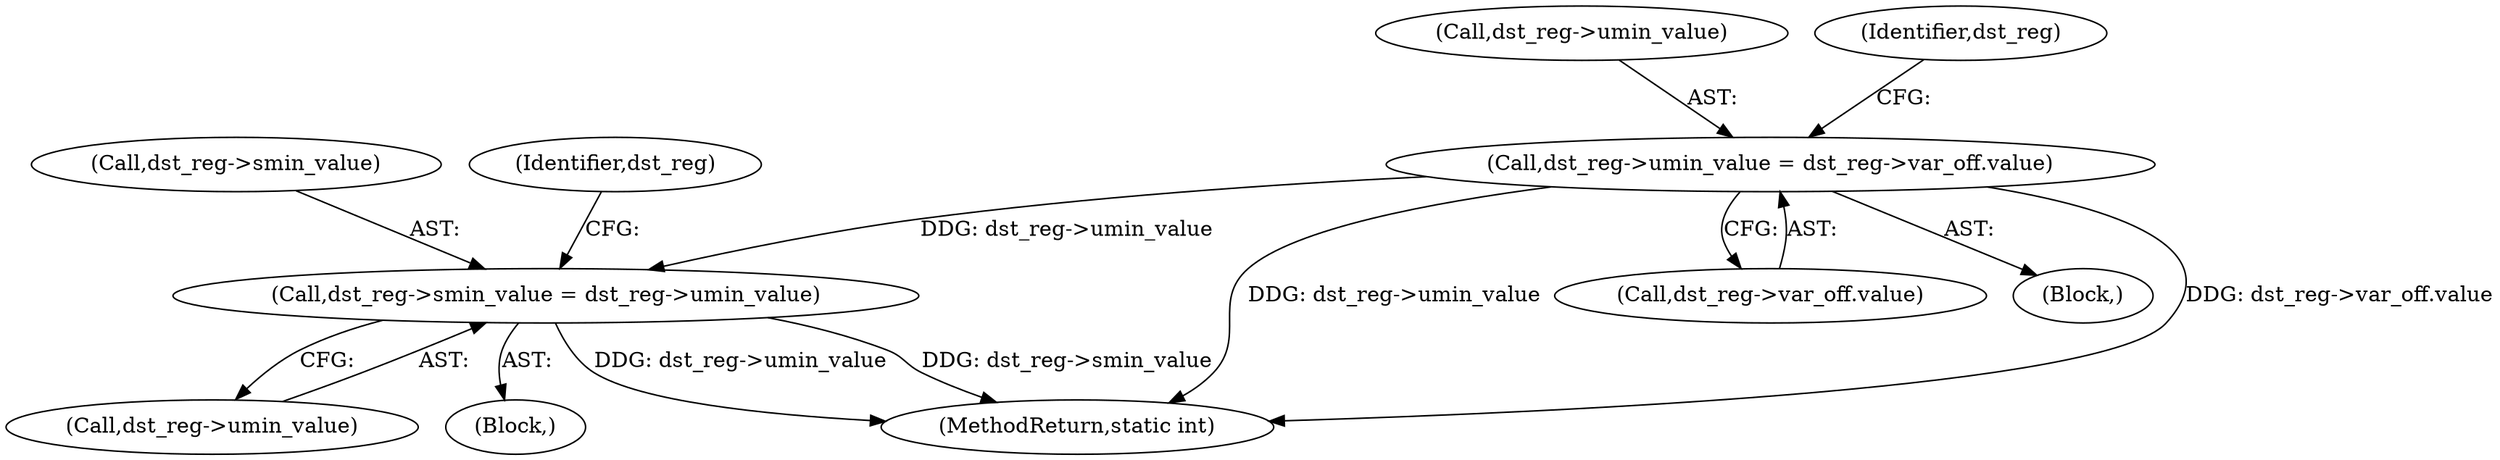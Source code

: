 digraph "0_linux_468f6eafa6c44cb2c5d8aad35e12f06c240a812a@pointer" {
"1000481" [label="(Call,dst_reg->umin_value = dst_reg->var_off.value)"];
"1000522" [label="(Call,dst_reg->smin_value = dst_reg->umin_value)"];
"1000522" [label="(Call,dst_reg->smin_value = dst_reg->umin_value)"];
"1000481" [label="(Call,dst_reg->umin_value = dst_reg->var_off.value)"];
"1000482" [label="(Call,dst_reg->umin_value)"];
"1000492" [label="(Identifier,dst_reg)"];
"1000771" [label="(MethodReturn,static int)"];
"1000523" [label="(Call,dst_reg->smin_value)"];
"1000531" [label="(Identifier,dst_reg)"];
"1000485" [label="(Call,dst_reg->var_off.value)"];
"1000197" [label="(Block,)"];
"1000526" [label="(Call,dst_reg->umin_value)"];
"1000521" [label="(Block,)"];
"1000481" -> "1000197"  [label="AST: "];
"1000481" -> "1000485"  [label="CFG: "];
"1000482" -> "1000481"  [label="AST: "];
"1000485" -> "1000481"  [label="AST: "];
"1000492" -> "1000481"  [label="CFG: "];
"1000481" -> "1000771"  [label="DDG: dst_reg->var_off.value"];
"1000481" -> "1000771"  [label="DDG: dst_reg->umin_value"];
"1000481" -> "1000522"  [label="DDG: dst_reg->umin_value"];
"1000522" -> "1000521"  [label="AST: "];
"1000522" -> "1000526"  [label="CFG: "];
"1000523" -> "1000522"  [label="AST: "];
"1000526" -> "1000522"  [label="AST: "];
"1000531" -> "1000522"  [label="CFG: "];
"1000522" -> "1000771"  [label="DDG: dst_reg->umin_value"];
"1000522" -> "1000771"  [label="DDG: dst_reg->smin_value"];
}
